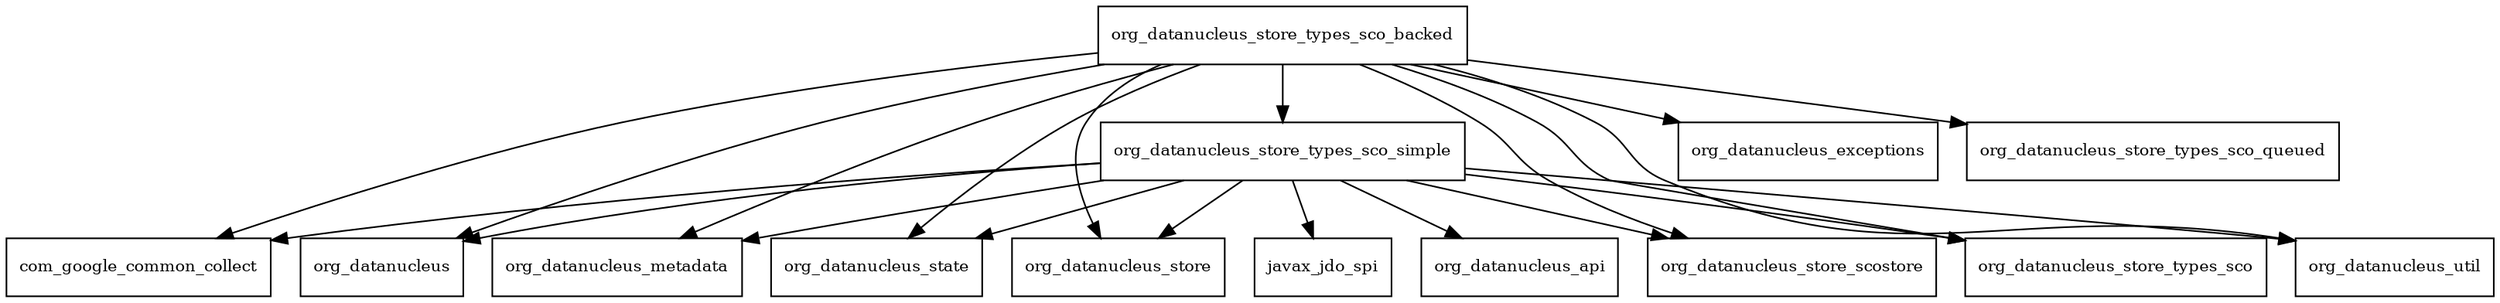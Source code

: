 digraph datanucleus_googlecollections_2_1_0_release_package_dependencies {
  node [shape = box, fontsize=10.0];
  org_datanucleus_store_types_sco_backed -> com_google_common_collect;
  org_datanucleus_store_types_sco_backed -> org_datanucleus;
  org_datanucleus_store_types_sco_backed -> org_datanucleus_exceptions;
  org_datanucleus_store_types_sco_backed -> org_datanucleus_metadata;
  org_datanucleus_store_types_sco_backed -> org_datanucleus_state;
  org_datanucleus_store_types_sco_backed -> org_datanucleus_store;
  org_datanucleus_store_types_sco_backed -> org_datanucleus_store_scostore;
  org_datanucleus_store_types_sco_backed -> org_datanucleus_store_types_sco;
  org_datanucleus_store_types_sco_backed -> org_datanucleus_store_types_sco_queued;
  org_datanucleus_store_types_sco_backed -> org_datanucleus_store_types_sco_simple;
  org_datanucleus_store_types_sco_backed -> org_datanucleus_util;
  org_datanucleus_store_types_sco_simple -> com_google_common_collect;
  org_datanucleus_store_types_sco_simple -> javax_jdo_spi;
  org_datanucleus_store_types_sco_simple -> org_datanucleus;
  org_datanucleus_store_types_sco_simple -> org_datanucleus_api;
  org_datanucleus_store_types_sco_simple -> org_datanucleus_metadata;
  org_datanucleus_store_types_sco_simple -> org_datanucleus_state;
  org_datanucleus_store_types_sco_simple -> org_datanucleus_store;
  org_datanucleus_store_types_sco_simple -> org_datanucleus_store_scostore;
  org_datanucleus_store_types_sco_simple -> org_datanucleus_store_types_sco;
  org_datanucleus_store_types_sco_simple -> org_datanucleus_util;
}
